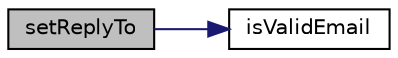 digraph "setReplyTo"
{
  edge [fontname="Helvetica",fontsize="10",labelfontname="Helvetica",labelfontsize="10"];
  node [fontname="Helvetica",fontsize="10",shape=record];
  rankdir="LR";
  Node38 [label="setReplyTo",height=0.2,width=0.4,color="black", fillcolor="grey75", style="filled", fontcolor="black"];
  Node38 -> Node39 [color="midnightblue",fontsize="10",style="solid"];
  Node39 [label="isValidEmail",height=0.2,width=0.4,color="black", fillcolor="white", style="filled",URL="$class_zest_1_1_mail_1_1_mail.html#ae48b4d105b2d71bd9c3f88fdf3666058"];
}
